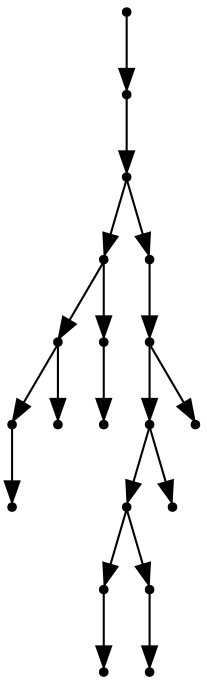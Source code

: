 digraph {
  19 [shape=point];
  18 [shape=point];
  17 [shape=point];
  6 [shape=point];
  3 [shape=point];
  1 [shape=point];
  0 [shape=point];
  2 [shape=point];
  5 [shape=point];
  4 [shape=point];
  16 [shape=point];
  15 [shape=point];
  13 [shape=point];
  11 [shape=point];
  8 [shape=point];
  7 [shape=point];
  10 [shape=point];
  9 [shape=point];
  12 [shape=point];
  14 [shape=point];
19 -> 18;
18 -> 17;
17 -> 6;
6 -> 3;
3 -> 1;
1 -> 0;
3 -> 2;
6 -> 5;
5 -> 4;
17 -> 16;
16 -> 15;
15 -> 13;
13 -> 11;
11 -> 8;
8 -> 7;
11 -> 10;
10 -> 9;
13 -> 12;
15 -> 14;
}
